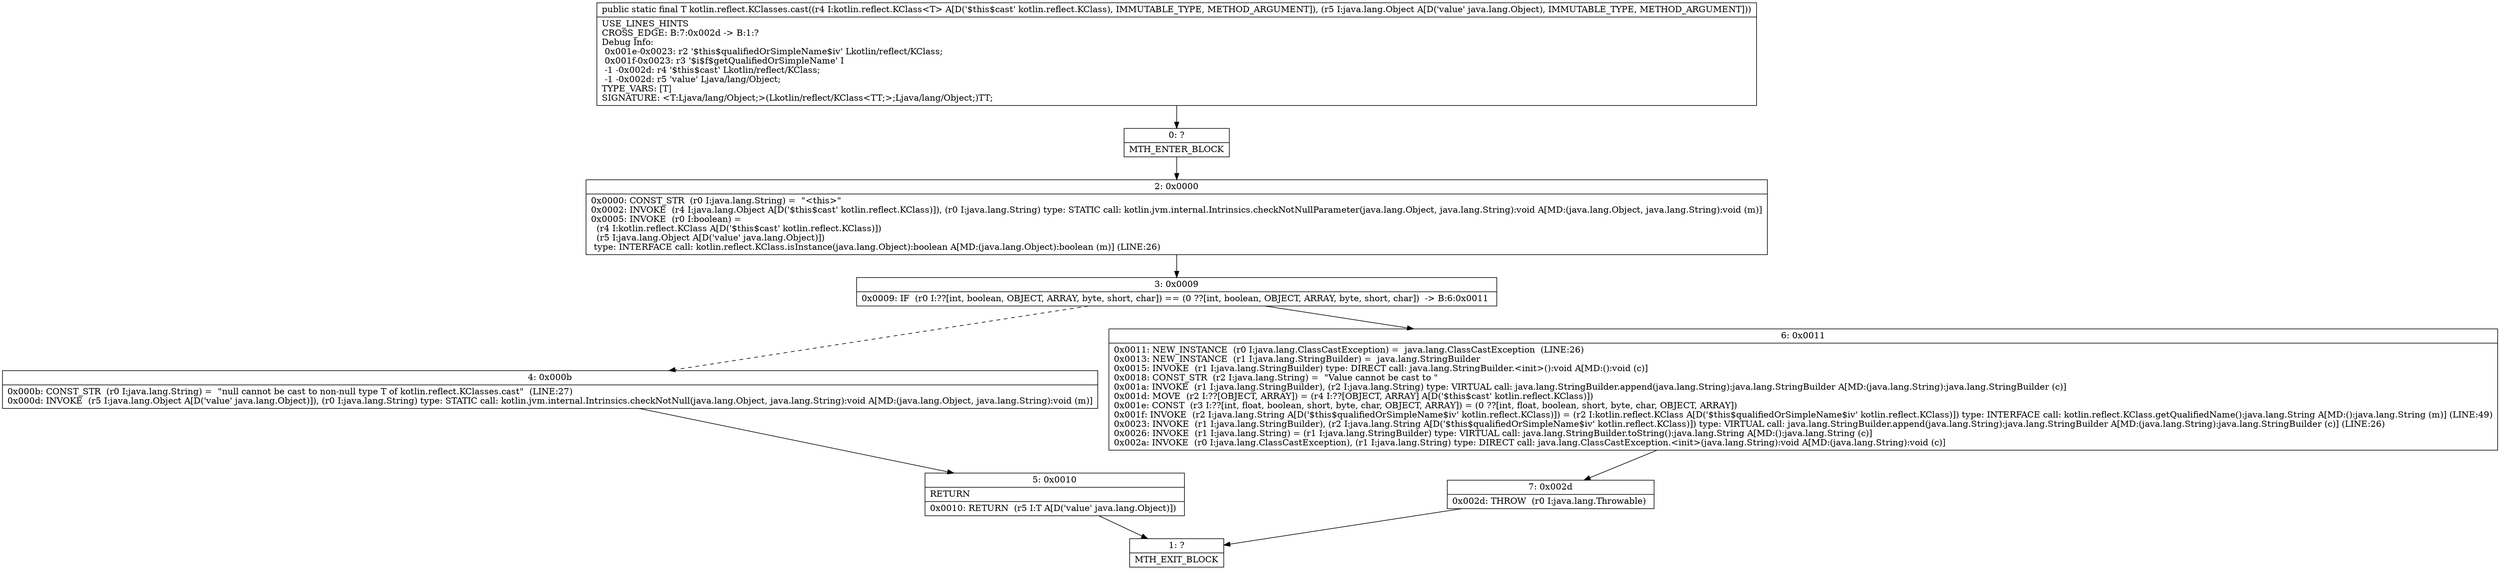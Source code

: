 digraph "CFG forkotlin.reflect.KClasses.cast(Lkotlin\/reflect\/KClass;Ljava\/lang\/Object;)Ljava\/lang\/Object;" {
Node_0 [shape=record,label="{0\:\ ?|MTH_ENTER_BLOCK\l}"];
Node_2 [shape=record,label="{2\:\ 0x0000|0x0000: CONST_STR  (r0 I:java.lang.String) =  \"\<this\>\" \l0x0002: INVOKE  (r4 I:java.lang.Object A[D('$this$cast' kotlin.reflect.KClass)]), (r0 I:java.lang.String) type: STATIC call: kotlin.jvm.internal.Intrinsics.checkNotNullParameter(java.lang.Object, java.lang.String):void A[MD:(java.lang.Object, java.lang.String):void (m)]\l0x0005: INVOKE  (r0 I:boolean) = \l  (r4 I:kotlin.reflect.KClass A[D('$this$cast' kotlin.reflect.KClass)])\l  (r5 I:java.lang.Object A[D('value' java.lang.Object)])\l type: INTERFACE call: kotlin.reflect.KClass.isInstance(java.lang.Object):boolean A[MD:(java.lang.Object):boolean (m)] (LINE:26)\l}"];
Node_3 [shape=record,label="{3\:\ 0x0009|0x0009: IF  (r0 I:??[int, boolean, OBJECT, ARRAY, byte, short, char]) == (0 ??[int, boolean, OBJECT, ARRAY, byte, short, char])  \-\> B:6:0x0011 \l}"];
Node_4 [shape=record,label="{4\:\ 0x000b|0x000b: CONST_STR  (r0 I:java.lang.String) =  \"null cannot be cast to non\-null type T of kotlin.reflect.KClasses.cast\"  (LINE:27)\l0x000d: INVOKE  (r5 I:java.lang.Object A[D('value' java.lang.Object)]), (r0 I:java.lang.String) type: STATIC call: kotlin.jvm.internal.Intrinsics.checkNotNull(java.lang.Object, java.lang.String):void A[MD:(java.lang.Object, java.lang.String):void (m)]\l}"];
Node_5 [shape=record,label="{5\:\ 0x0010|RETURN\l|0x0010: RETURN  (r5 I:T A[D('value' java.lang.Object)]) \l}"];
Node_1 [shape=record,label="{1\:\ ?|MTH_EXIT_BLOCK\l}"];
Node_6 [shape=record,label="{6\:\ 0x0011|0x0011: NEW_INSTANCE  (r0 I:java.lang.ClassCastException) =  java.lang.ClassCastException  (LINE:26)\l0x0013: NEW_INSTANCE  (r1 I:java.lang.StringBuilder) =  java.lang.StringBuilder \l0x0015: INVOKE  (r1 I:java.lang.StringBuilder) type: DIRECT call: java.lang.StringBuilder.\<init\>():void A[MD:():void (c)]\l0x0018: CONST_STR  (r2 I:java.lang.String) =  \"Value cannot be cast to \" \l0x001a: INVOKE  (r1 I:java.lang.StringBuilder), (r2 I:java.lang.String) type: VIRTUAL call: java.lang.StringBuilder.append(java.lang.String):java.lang.StringBuilder A[MD:(java.lang.String):java.lang.StringBuilder (c)]\l0x001d: MOVE  (r2 I:??[OBJECT, ARRAY]) = (r4 I:??[OBJECT, ARRAY] A[D('$this$cast' kotlin.reflect.KClass)]) \l0x001e: CONST  (r3 I:??[int, float, boolean, short, byte, char, OBJECT, ARRAY]) = (0 ??[int, float, boolean, short, byte, char, OBJECT, ARRAY]) \l0x001f: INVOKE  (r2 I:java.lang.String A[D('$this$qualifiedOrSimpleName$iv' kotlin.reflect.KClass)]) = (r2 I:kotlin.reflect.KClass A[D('$this$qualifiedOrSimpleName$iv' kotlin.reflect.KClass)]) type: INTERFACE call: kotlin.reflect.KClass.getQualifiedName():java.lang.String A[MD:():java.lang.String (m)] (LINE:49)\l0x0023: INVOKE  (r1 I:java.lang.StringBuilder), (r2 I:java.lang.String A[D('$this$qualifiedOrSimpleName$iv' kotlin.reflect.KClass)]) type: VIRTUAL call: java.lang.StringBuilder.append(java.lang.String):java.lang.StringBuilder A[MD:(java.lang.String):java.lang.StringBuilder (c)] (LINE:26)\l0x0026: INVOKE  (r1 I:java.lang.String) = (r1 I:java.lang.StringBuilder) type: VIRTUAL call: java.lang.StringBuilder.toString():java.lang.String A[MD:():java.lang.String (c)]\l0x002a: INVOKE  (r0 I:java.lang.ClassCastException), (r1 I:java.lang.String) type: DIRECT call: java.lang.ClassCastException.\<init\>(java.lang.String):void A[MD:(java.lang.String):void (c)]\l}"];
Node_7 [shape=record,label="{7\:\ 0x002d|0x002d: THROW  (r0 I:java.lang.Throwable) \l}"];
MethodNode[shape=record,label="{public static final T kotlin.reflect.KClasses.cast((r4 I:kotlin.reflect.KClass\<T\> A[D('$this$cast' kotlin.reflect.KClass), IMMUTABLE_TYPE, METHOD_ARGUMENT]), (r5 I:java.lang.Object A[D('value' java.lang.Object), IMMUTABLE_TYPE, METHOD_ARGUMENT]))  | USE_LINES_HINTS\lCROSS_EDGE: B:7:0x002d \-\> B:1:?\lDebug Info:\l  0x001e\-0x0023: r2 '$this$qualifiedOrSimpleName$iv' Lkotlin\/reflect\/KClass;\l  0x001f\-0x0023: r3 '$i$f$getQualifiedOrSimpleName' I\l  \-1 \-0x002d: r4 '$this$cast' Lkotlin\/reflect\/KClass;\l  \-1 \-0x002d: r5 'value' Ljava\/lang\/Object;\lTYPE_VARS: [T]\lSIGNATURE: \<T:Ljava\/lang\/Object;\>(Lkotlin\/reflect\/KClass\<TT;\>;Ljava\/lang\/Object;)TT;\l}"];
MethodNode -> Node_0;Node_0 -> Node_2;
Node_2 -> Node_3;
Node_3 -> Node_4[style=dashed];
Node_3 -> Node_6;
Node_4 -> Node_5;
Node_5 -> Node_1;
Node_6 -> Node_7;
Node_7 -> Node_1;
}

